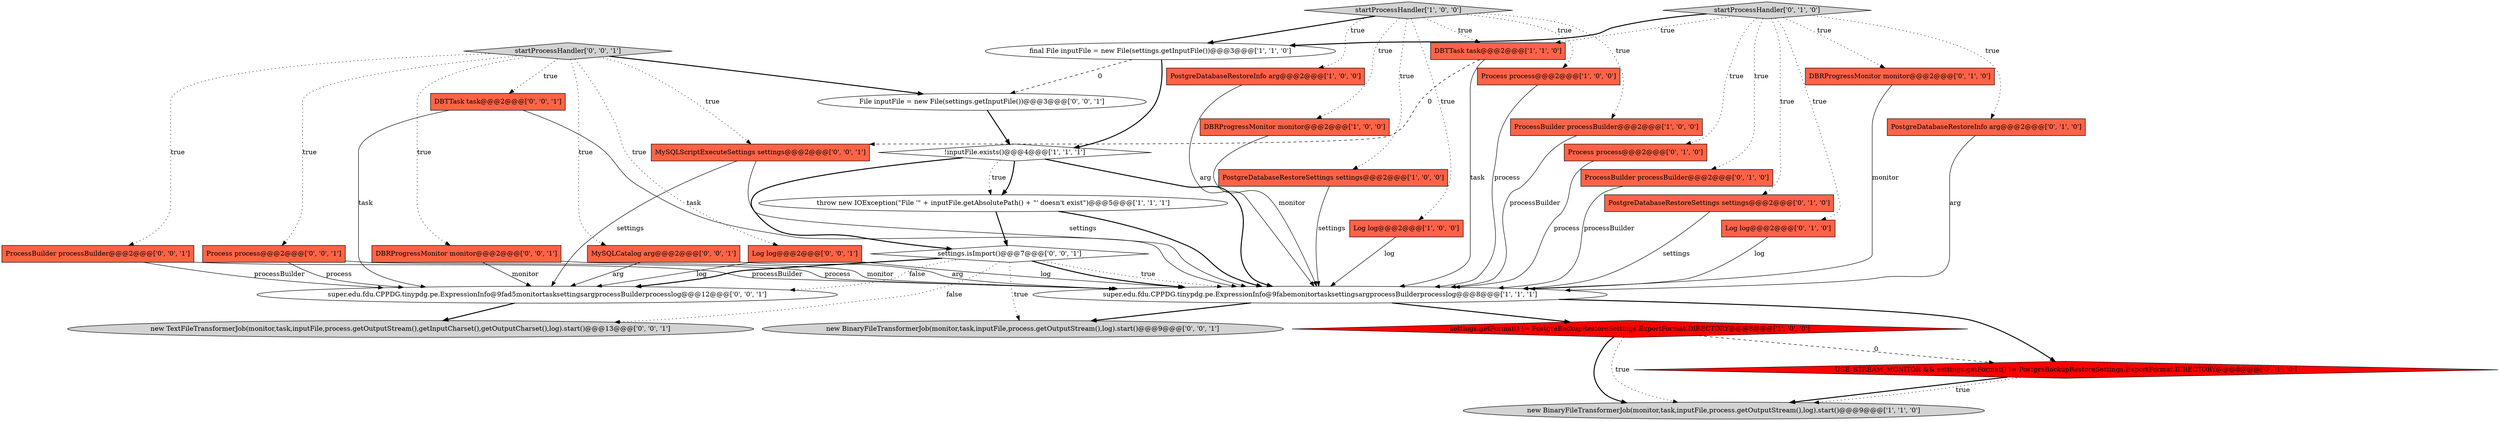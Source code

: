 digraph {
30 [style = filled, label = "DBTTask task@@@2@@@['0', '0', '1']", fillcolor = tomato, shape = box image = "AAA0AAABBB3BBB"];
2 [style = filled, label = "!inputFile.exists()@@@4@@@['1', '1', '1']", fillcolor = white, shape = diamond image = "AAA0AAABBB1BBB"];
13 [style = filled, label = "DBTTask task@@@2@@@['1', '1', '0']", fillcolor = tomato, shape = box image = "AAA0AAABBB1BBB"];
23 [style = filled, label = "new TextFileTransformerJob(monitor,task,inputFile,process.getOutputStream(),getInputCharset(),getOutputCharset(),log).start()@@@13@@@['0', '0', '1']", fillcolor = lightgray, shape = ellipse image = "AAA0AAABBB3BBB"];
27 [style = filled, label = "File inputFile = new File(settings.getInputFile())@@@3@@@['0', '0', '1']", fillcolor = white, shape = ellipse image = "AAA0AAABBB3BBB"];
29 [style = filled, label = "super.edu.fdu.CPPDG.tinypdg.pe.ExpressionInfo@9fad5monitortasksettingsargprocessBuilderprocesslog@@@12@@@['0', '0', '1']", fillcolor = white, shape = ellipse image = "AAA0AAABBB3BBB"];
6 [style = filled, label = "PostgreDatabaseRestoreInfo arg@@@2@@@['1', '0', '0']", fillcolor = tomato, shape = box image = "AAA0AAABBB1BBB"];
18 [style = filled, label = "Process process@@@2@@@['0', '1', '0']", fillcolor = tomato, shape = box image = "AAA0AAABBB2BBB"];
3 [style = filled, label = "DBRProgressMonitor monitor@@@2@@@['1', '0', '0']", fillcolor = tomato, shape = box image = "AAA0AAABBB1BBB"];
24 [style = filled, label = "ProcessBuilder processBuilder@@@2@@@['0', '0', '1']", fillcolor = tomato, shape = box image = "AAA0AAABBB3BBB"];
15 [style = filled, label = "ProcessBuilder processBuilder@@@2@@@['0', '1', '0']", fillcolor = tomato, shape = box image = "AAA0AAABBB2BBB"];
32 [style = filled, label = "DBRProgressMonitor monitor@@@2@@@['0', '0', '1']", fillcolor = tomato, shape = box image = "AAA0AAABBB3BBB"];
33 [style = filled, label = "settings.isImport()@@@7@@@['0', '0', '1']", fillcolor = white, shape = diamond image = "AAA0AAABBB3BBB"];
17 [style = filled, label = "PostgreDatabaseRestoreSettings settings@@@2@@@['0', '1', '0']", fillcolor = tomato, shape = box image = "AAA0AAABBB2BBB"];
26 [style = filled, label = "MySQLCatalog arg@@@2@@@['0', '0', '1']", fillcolor = tomato, shape = box image = "AAA0AAABBB3BBB"];
4 [style = filled, label = "throw new IOException(\"File '\" + inputFile.getAbsolutePath() + \"' doesn't exist\")@@@5@@@['1', '1', '1']", fillcolor = white, shape = ellipse image = "AAA0AAABBB1BBB"];
0 [style = filled, label = "PostgreDatabaseRestoreSettings settings@@@2@@@['1', '0', '0']", fillcolor = tomato, shape = box image = "AAA0AAABBB1BBB"];
20 [style = filled, label = "Log log@@@2@@@['0', '1', '0']", fillcolor = tomato, shape = box image = "AAA0AAABBB2BBB"];
5 [style = filled, label = "settings.getFormat() != PostgreBackupRestoreSettings.ExportFormat.DIRECTORY@@@8@@@['1', '0', '0']", fillcolor = red, shape = diamond image = "AAA1AAABBB1BBB"];
21 [style = filled, label = "USE_STREAM_MONITOR && settings.getFormat() != PostgreBackupRestoreSettings.ExportFormat.DIRECTORY@@@8@@@['0', '1', '0']", fillcolor = red, shape = diamond image = "AAA1AAABBB2BBB"];
16 [style = filled, label = "startProcessHandler['0', '1', '0']", fillcolor = lightgray, shape = diamond image = "AAA0AAABBB2BBB"];
9 [style = filled, label = "new BinaryFileTransformerJob(monitor,task,inputFile,process.getOutputStream(),log).start()@@@9@@@['1', '1', '0']", fillcolor = lightgray, shape = ellipse image = "AAA0AAABBB1BBB"];
12 [style = filled, label = "Log log@@@2@@@['1', '0', '0']", fillcolor = tomato, shape = box image = "AAA0AAABBB1BBB"];
25 [style = filled, label = "Log log@@@2@@@['0', '0', '1']", fillcolor = tomato, shape = box image = "AAA0AAABBB3BBB"];
31 [style = filled, label = "new BinaryFileTransformerJob(monitor,task,inputFile,process.getOutputStream(),log).start()@@@9@@@['0', '0', '1']", fillcolor = lightgray, shape = ellipse image = "AAA0AAABBB3BBB"];
8 [style = filled, label = "startProcessHandler['1', '0', '0']", fillcolor = lightgray, shape = diamond image = "AAA0AAABBB1BBB"];
10 [style = filled, label = "Process process@@@2@@@['1', '0', '0']", fillcolor = tomato, shape = box image = "AAA0AAABBB1BBB"];
7 [style = filled, label = "ProcessBuilder processBuilder@@@2@@@['1', '0', '0']", fillcolor = tomato, shape = box image = "AAA0AAABBB1BBB"];
14 [style = filled, label = "DBRProgressMonitor monitor@@@2@@@['0', '1', '0']", fillcolor = tomato, shape = box image = "AAA0AAABBB2BBB"];
11 [style = filled, label = "final File inputFile = new File(settings.getInputFile())@@@3@@@['1', '1', '0']", fillcolor = white, shape = ellipse image = "AAA0AAABBB1BBB"];
19 [style = filled, label = "PostgreDatabaseRestoreInfo arg@@@2@@@['0', '1', '0']", fillcolor = tomato, shape = box image = "AAA0AAABBB2BBB"];
22 [style = filled, label = "Process process@@@2@@@['0', '0', '1']", fillcolor = tomato, shape = box image = "AAA0AAABBB3BBB"];
28 [style = filled, label = "startProcessHandler['0', '0', '1']", fillcolor = lightgray, shape = diamond image = "AAA0AAABBB3BBB"];
34 [style = filled, label = "MySQLScriptExecuteSettings settings@@@2@@@['0', '0', '1']", fillcolor = tomato, shape = box image = "AAA0AAABBB3BBB"];
1 [style = filled, label = "super.edu.fdu.CPPDG.tinypdg.pe.ExpressionInfo@9fabemonitortasksettingsargprocessBuilderprocesslog@@@8@@@['1', '1', '1']", fillcolor = white, shape = ellipse image = "AAA0AAABBB1BBB"];
1->5 [style = bold, label=""];
30->29 [style = solid, label="task"];
10->1 [style = solid, label="process"];
16->19 [style = dotted, label="true"];
25->1 [style = solid, label="log"];
16->11 [style = bold, label=""];
3->1 [style = solid, label="monitor"];
5->9 [style = bold, label=""];
24->1 [style = solid, label="processBuilder"];
16->13 [style = dotted, label="true"];
16->18 [style = dotted, label="true"];
22->29 [style = solid, label="process"];
2->1 [style = bold, label=""];
26->29 [style = solid, label="arg"];
16->17 [style = dotted, label="true"];
28->25 [style = dotted, label="true"];
20->1 [style = solid, label="log"];
14->1 [style = solid, label="monitor"];
22->1 [style = solid, label="process"];
8->7 [style = dotted, label="true"];
0->1 [style = solid, label="settings"];
16->20 [style = dotted, label="true"];
33->1 [style = bold, label=""];
33->29 [style = dotted, label="false"];
34->29 [style = solid, label="settings"];
29->23 [style = bold, label=""];
8->10 [style = dotted, label="true"];
18->1 [style = solid, label="process"];
4->33 [style = bold, label=""];
2->4 [style = bold, label=""];
11->2 [style = bold, label=""];
8->3 [style = dotted, label="true"];
33->23 [style = dotted, label="false"];
33->29 [style = bold, label=""];
15->1 [style = solid, label="processBuilder"];
28->30 [style = dotted, label="true"];
21->9 [style = bold, label=""];
26->1 [style = solid, label="arg"];
28->32 [style = dotted, label="true"];
21->9 [style = dotted, label="true"];
8->6 [style = dotted, label="true"];
8->12 [style = dotted, label="true"];
28->24 [style = dotted, label="true"];
12->1 [style = solid, label="log"];
13->1 [style = solid, label="task"];
1->21 [style = bold, label=""];
17->1 [style = solid, label="settings"];
28->26 [style = dotted, label="true"];
30->1 [style = solid, label="task"];
2->4 [style = dotted, label="true"];
16->14 [style = dotted, label="true"];
33->1 [style = dotted, label="true"];
25->29 [style = solid, label="log"];
28->22 [style = dotted, label="true"];
2->33 [style = bold, label=""];
5->21 [style = dashed, label="0"];
5->9 [style = dotted, label="true"];
24->29 [style = solid, label="processBuilder"];
8->0 [style = dotted, label="true"];
4->1 [style = bold, label=""];
19->1 [style = solid, label="arg"];
8->13 [style = dotted, label="true"];
34->1 [style = solid, label="settings"];
28->27 [style = bold, label=""];
11->27 [style = dashed, label="0"];
1->31 [style = bold, label=""];
32->1 [style = solid, label="monitor"];
8->11 [style = bold, label=""];
33->31 [style = dotted, label="true"];
13->34 [style = dashed, label="0"];
28->34 [style = dotted, label="true"];
7->1 [style = solid, label="processBuilder"];
27->2 [style = bold, label=""];
6->1 [style = solid, label="arg"];
16->15 [style = dotted, label="true"];
32->29 [style = solid, label="monitor"];
}
